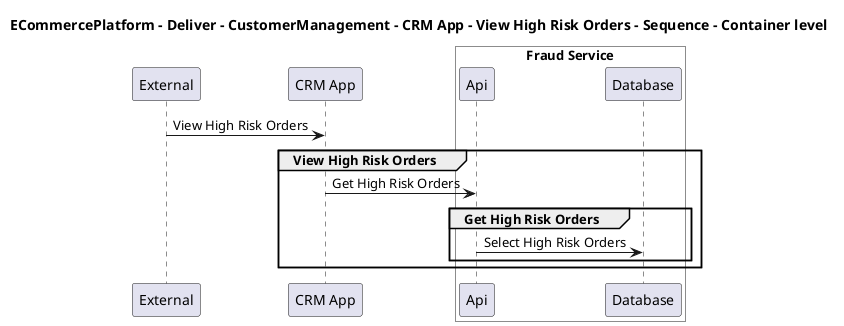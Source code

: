@startuml

title ECommercePlatform - Deliver - CustomerManagement - CRM App - View High Risk Orders - Sequence - Container level

participant "External" as C4InterFlow.SoftwareSystems.ExternalSystem
participant "CRM App" as ECommercePlatform.Deliver.CustomerManagement.SoftwareSystems.CRMApp

box "Fraud Service" #White
    participant "Api" as ECommercePlatform.Deliver.FraudManagement.SoftwareSystems.FraudService.Containers.Api
    participant "Database" as ECommercePlatform.Deliver.FraudManagement.SoftwareSystems.FraudService.Containers.Database
end box


C4InterFlow.SoftwareSystems.ExternalSystem -> ECommercePlatform.Deliver.CustomerManagement.SoftwareSystems.CRMApp : View High Risk Orders
group View High Risk Orders
ECommercePlatform.Deliver.CustomerManagement.SoftwareSystems.CRMApp -> ECommercePlatform.Deliver.FraudManagement.SoftwareSystems.FraudService.Containers.Api : Get High Risk Orders
group Get High Risk Orders
ECommercePlatform.Deliver.FraudManagement.SoftwareSystems.FraudService.Containers.Api -> ECommercePlatform.Deliver.FraudManagement.SoftwareSystems.FraudService.Containers.Database : Select High Risk Orders
end
end


@enduml

